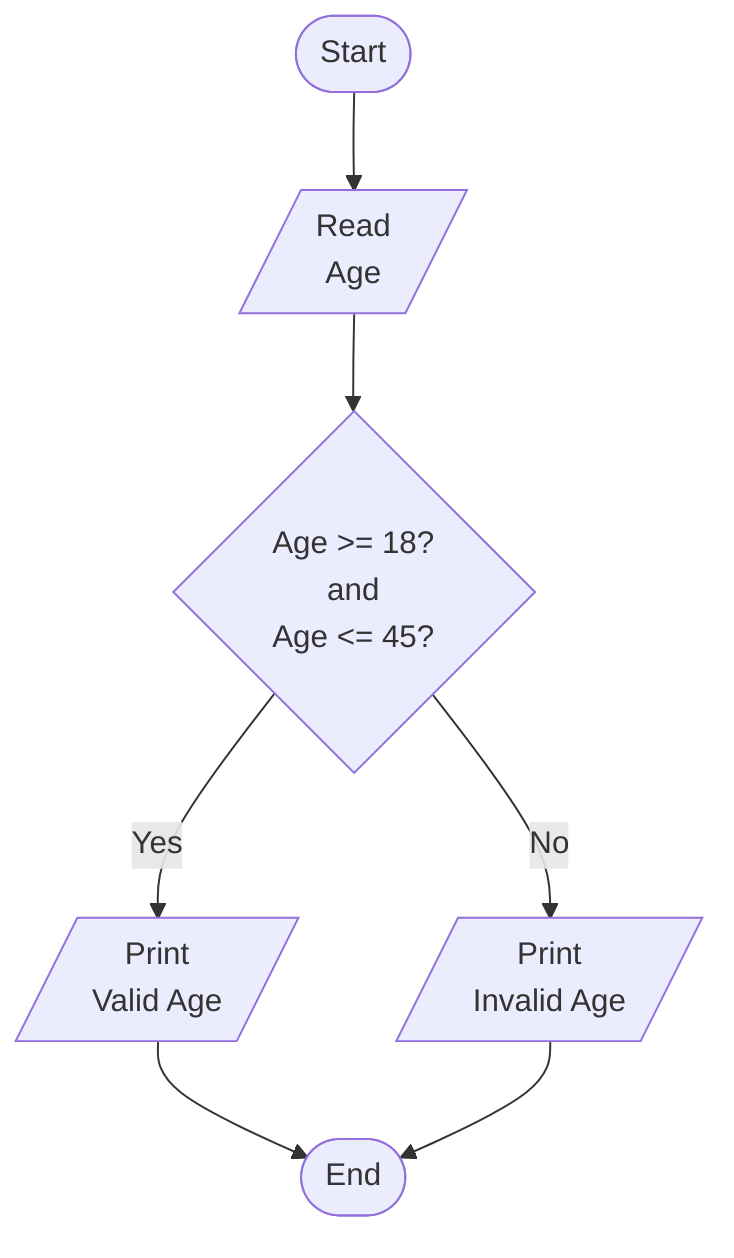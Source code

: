 %% Write a program to ask the user to enter
%% • Age
%% If age is between 18 and 45, Then print "Valid Age", Otherwise print "Invalid Age"
%% Steps
%% Step 1: Ask the user to enter Age
%% Step 2: If (Age >= 18 and Age <= 45) then print "Valid Age", Otherwise print "Invalid Age"
%% Step 3: Print "Valid Age" or "Invalid Age" Accordingly

flowchart TD
    Start([Start])
    ReadAge[/Read\nAge/]
    IsValidAge{Age >= 18?\nand\nAge <= 45?}
    PrintValidAge[/Print\nValid Age/]
    PrintInvalidAge[/Print\nInvalid Age/]
    End([End])
    Start --> ReadAge --> IsValidAge -- Yes --> PrintValidAge --> End
    IsValidAge -- No --> PrintInvalidAge --> End